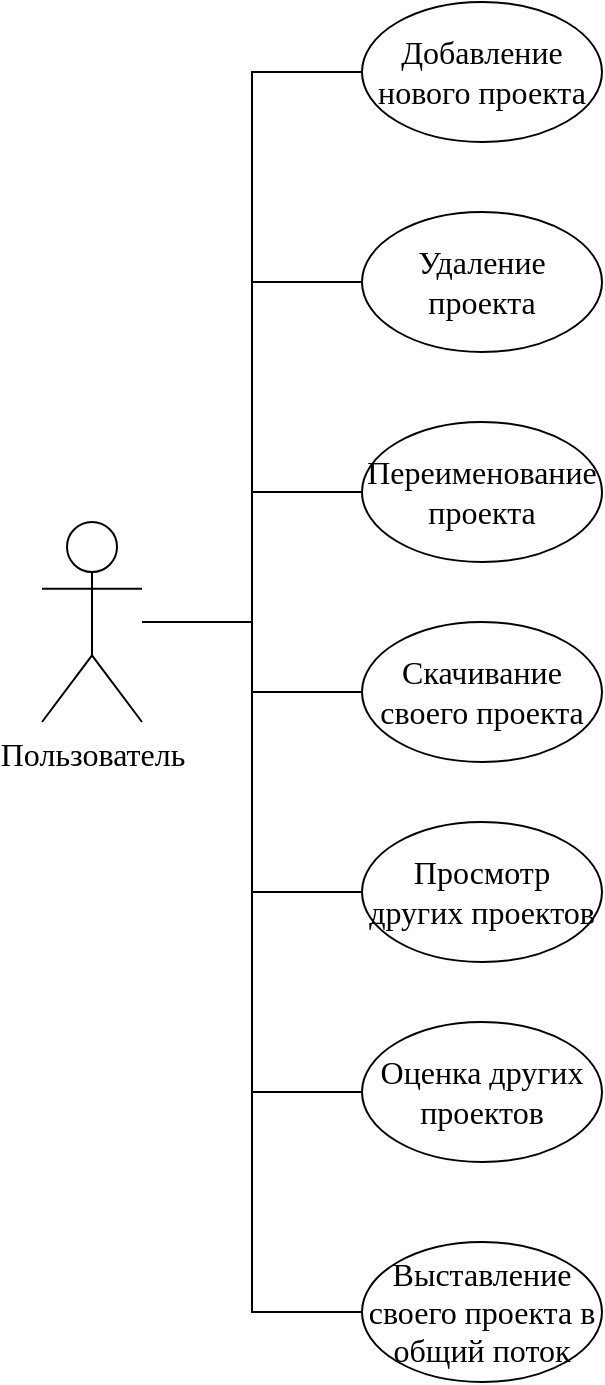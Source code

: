 <mxfile version="20.5.3" type="device" pages="2"><diagram id="QYwEcqcu5E7NnFGS_qIz" name="Page-1"><mxGraphModel dx="1000" dy="607" grid="1" gridSize="10" guides="1" tooltips="1" connect="1" arrows="1" fold="1" page="1" pageScale="1" pageWidth="827" pageHeight="1169" math="0" shadow="0"><root><mxCell id="0"/><mxCell id="1" parent="0"/><mxCell id="1nd4NqZHPtOzBqQHaCif-5" style="edgeStyle=orthogonalEdgeStyle;rounded=0;orthogonalLoop=1;jettySize=auto;html=1;entryX=0;entryY=0.5;entryDx=0;entryDy=0;fontFamily=Times New Roman;fontSize=16;endArrow=none;endFill=0;" parent="1" source="1nd4NqZHPtOzBqQHaCif-1" target="1nd4NqZHPtOzBqQHaCif-3" edge="1"><mxGeometry relative="1" as="geometry"/></mxCell><mxCell id="1nd4NqZHPtOzBqQHaCif-6" style="edgeStyle=orthogonalEdgeStyle;rounded=0;orthogonalLoop=1;jettySize=auto;html=1;entryX=0;entryY=0.5;entryDx=0;entryDy=0;fontFamily=Times New Roman;fontSize=16;endArrow=none;endFill=0;" parent="1" source="1nd4NqZHPtOzBqQHaCif-1" target="1nd4NqZHPtOzBqQHaCif-2" edge="1"><mxGeometry relative="1" as="geometry"/></mxCell><mxCell id="1nd4NqZHPtOzBqQHaCif-7" style="edgeStyle=orthogonalEdgeStyle;rounded=0;orthogonalLoop=1;jettySize=auto;html=1;entryX=0;entryY=0.5;entryDx=0;entryDy=0;fontFamily=Times New Roman;fontSize=16;endArrow=none;endFill=0;" parent="1" source="1nd4NqZHPtOzBqQHaCif-1" target="1nd4NqZHPtOzBqQHaCif-4" edge="1"><mxGeometry relative="1" as="geometry"/></mxCell><mxCell id="76LzRGsMBP692Ebbhfdj-9" style="edgeStyle=orthogonalEdgeStyle;rounded=0;orthogonalLoop=1;jettySize=auto;html=1;entryX=0;entryY=0.5;entryDx=0;entryDy=0;endArrow=none;endFill=0;" parent="1" source="1nd4NqZHPtOzBqQHaCif-1" target="76LzRGsMBP692Ebbhfdj-8" edge="1"><mxGeometry relative="1" as="geometry"/></mxCell><mxCell id="76LzRGsMBP692Ebbhfdj-11" style="edgeStyle=orthogonalEdgeStyle;rounded=0;orthogonalLoop=1;jettySize=auto;html=1;entryX=0;entryY=0.5;entryDx=0;entryDy=0;endArrow=none;endFill=0;" parent="1" source="1nd4NqZHPtOzBqQHaCif-1" target="76LzRGsMBP692Ebbhfdj-10" edge="1"><mxGeometry relative="1" as="geometry"/></mxCell><mxCell id="76LzRGsMBP692Ebbhfdj-13" style="edgeStyle=orthogonalEdgeStyle;rounded=0;orthogonalLoop=1;jettySize=auto;html=1;entryX=0;entryY=0.5;entryDx=0;entryDy=0;endArrow=none;endFill=0;" parent="1" source="1nd4NqZHPtOzBqQHaCif-1" target="76LzRGsMBP692Ebbhfdj-12" edge="1"><mxGeometry relative="1" as="geometry"/></mxCell><mxCell id="76LzRGsMBP692Ebbhfdj-15" style="edgeStyle=orthogonalEdgeStyle;rounded=0;orthogonalLoop=1;jettySize=auto;html=1;entryX=0;entryY=0.5;entryDx=0;entryDy=0;endArrow=none;endFill=0;" parent="1" source="1nd4NqZHPtOzBqQHaCif-1" target="76LzRGsMBP692Ebbhfdj-14" edge="1"><mxGeometry relative="1" as="geometry"/></mxCell><mxCell id="1nd4NqZHPtOzBqQHaCif-1" value="&lt;font style=&quot;font-size: 16px;&quot; face=&quot;Times New Roman&quot;&gt;Пользователь&lt;/font&gt;" style="shape=umlActor;verticalLabelPosition=bottom;verticalAlign=top;html=1;outlineConnect=0;" parent="1" vertex="1"><mxGeometry x="70" y="450" width="50" height="100" as="geometry"/></mxCell><mxCell id="1nd4NqZHPtOzBqQHaCif-2" value="&lt;div&gt;Добавление&lt;/div&gt;нового проекта" style="ellipse;whiteSpace=wrap;html=1;fontFamily=Times New Roman;fontSize=16;" parent="1" vertex="1"><mxGeometry x="230" y="190" width="120" height="70" as="geometry"/></mxCell><mxCell id="1nd4NqZHPtOzBqQHaCif-3" value="Удаление проекта" style="ellipse;whiteSpace=wrap;html=1;fontFamily=Times New Roman;fontSize=16;" parent="1" vertex="1"><mxGeometry x="230" y="295" width="120" height="70" as="geometry"/></mxCell><mxCell id="1nd4NqZHPtOzBqQHaCif-4" value="Переименование проекта" style="ellipse;whiteSpace=wrap;html=1;fontFamily=Times New Roman;fontSize=16;" parent="1" vertex="1"><mxGeometry x="230" y="400" width="120" height="70" as="geometry"/></mxCell><mxCell id="76LzRGsMBP692Ebbhfdj-8" value="Просмотр других проектов" style="ellipse;whiteSpace=wrap;html=1;fontFamily=Times New Roman;fontSize=16;" parent="1" vertex="1"><mxGeometry x="230" y="600" width="120" height="70" as="geometry"/></mxCell><mxCell id="76LzRGsMBP692Ebbhfdj-10" value="Оценка других проектов" style="ellipse;whiteSpace=wrap;html=1;fontFamily=Times New Roman;fontSize=16;" parent="1" vertex="1"><mxGeometry x="230" y="700" width="120" height="70" as="geometry"/></mxCell><mxCell id="76LzRGsMBP692Ebbhfdj-12" value="Выставление своего проекта в общий поток" style="ellipse;whiteSpace=wrap;html=1;fontFamily=Times New Roman;fontSize=16;" parent="1" vertex="1"><mxGeometry x="230" y="810" width="120" height="70" as="geometry"/></mxCell><mxCell id="76LzRGsMBP692Ebbhfdj-14" value="Скачивание своего проекта" style="ellipse;whiteSpace=wrap;html=1;fontFamily=Times New Roman;fontSize=16;" parent="1" vertex="1"><mxGeometry x="230" y="500" width="120" height="70" as="geometry"/></mxCell></root></mxGraphModel></diagram><diagram id="UwCQjOZKx3UFWqBebZ1v" name="ER-diagram"><mxGraphModel dx="1000" dy="607" grid="1" gridSize="10" guides="1" tooltips="1" connect="1" arrows="1" fold="1" page="1" pageScale="1" pageWidth="827" pageHeight="1169" math="0" shadow="0"><root><mxCell id="0"/><mxCell id="1" parent="0"/><mxCell id="SlbGe5tMxx3TfGRT3v1R-3" style="edgeStyle=orthogonalEdgeStyle;rounded=0;orthogonalLoop=1;jettySize=auto;html=1;exitX=0.5;exitY=1;exitDx=0;exitDy=0;entryX=0.5;entryY=0;entryDx=0;entryDy=0;fontSize=14;endArrow=none;endFill=0;" edge="1" parent="1" source="SlbGe5tMxx3TfGRT3v1R-5" target="SlbGe5tMxx3TfGRT3v1R-47"><mxGeometry relative="1" as="geometry"/></mxCell><mxCell id="SlbGe5tMxx3TfGRT3v1R-5" value="&lt;font style=&quot;font-size: 14px&quot;&gt;Ландшафт&lt;/font&gt;" style="rounded=0;whiteSpace=wrap;html=1;" vertex="1" parent="1"><mxGeometry x="150" y="330" width="100" height="40" as="geometry"/></mxCell><mxCell id="SlbGe5tMxx3TfGRT3v1R-6" style="edgeStyle=orthogonalEdgeStyle;rounded=0;orthogonalLoop=1;jettySize=auto;html=1;exitX=0;exitY=0.5;exitDx=0;exitDy=0;entryX=1;entryY=0.5;entryDx=0;entryDy=0;fontSize=14;endArrow=none;endFill=0;" edge="1" parent="1" source="SlbGe5tMxx3TfGRT3v1R-7" target="SlbGe5tMxx3TfGRT3v1R-8"><mxGeometry relative="1" as="geometry"/></mxCell><mxCell id="SlbGe5tMxx3TfGRT3v1R-7" value="&lt;font style=&quot;font-size: 14px&quot;&gt;Освещение&lt;/font&gt;" style="rounded=0;whiteSpace=wrap;html=1;" vertex="1" parent="1"><mxGeometry x="510" y="330" width="100" height="40" as="geometry"/></mxCell><mxCell id="SlbGe5tMxx3TfGRT3v1R-58" style="edgeStyle=orthogonalEdgeStyle;rounded=0;orthogonalLoop=1;jettySize=auto;html=1;exitX=0.5;exitY=1;exitDx=0;exitDy=0;entryX=0.5;entryY=0;entryDx=0;entryDy=0;endArrow=none;endFill=0;" edge="1" parent="1" source="SlbGe5tMxx3TfGRT3v1R-8" target="SlbGe5tMxx3TfGRT3v1R-43"><mxGeometry relative="1" as="geometry"/></mxCell><mxCell id="SlbGe5tMxx3TfGRT3v1R-60" style="edgeStyle=orthogonalEdgeStyle;rounded=0;orthogonalLoop=1;jettySize=auto;html=1;exitX=0;exitY=0.5;exitDx=0;exitDy=0;entryX=1;entryY=0.5;entryDx=0;entryDy=0;endArrow=none;endFill=0;" edge="1" parent="1" source="SlbGe5tMxx3TfGRT3v1R-8" target="SlbGe5tMxx3TfGRT3v1R-5"><mxGeometry relative="1" as="geometry"/></mxCell><mxCell id="SlbGe5tMxx3TfGRT3v1R-8" value="содержит" style="rhombus;whiteSpace=wrap;html=1;fontSize=14;" vertex="1" parent="1"><mxGeometry x="330" y="330" width="100" height="40" as="geometry"/></mxCell><mxCell id="SlbGe5tMxx3TfGRT3v1R-9" value="1,1" style="text;html=1;align=center;verticalAlign=middle;resizable=0;points=[];autosize=1;strokeColor=none;fillColor=none;fontSize=14;" vertex="1" parent="1"><mxGeometry x="384" y="380" width="30" height="20" as="geometry"/></mxCell><mxCell id="SlbGe5tMxx3TfGRT3v1R-28" style="edgeStyle=orthogonalEdgeStyle;rounded=0;orthogonalLoop=1;jettySize=auto;html=1;exitX=0.5;exitY=1;exitDx=0;exitDy=0;entryX=0;entryY=0.5;entryDx=0;entryDy=0;fontSize=14;endArrow=none;endFill=0;" edge="1" parent="1" source="SlbGe5tMxx3TfGRT3v1R-33" target="SlbGe5tMxx3TfGRT3v1R-37"><mxGeometry relative="1" as="geometry"/></mxCell><mxCell id="SlbGe5tMxx3TfGRT3v1R-29" style="edgeStyle=orthogonalEdgeStyle;rounded=0;orthogonalLoop=1;jettySize=auto;html=1;exitX=0.5;exitY=1;exitDx=0;exitDy=0;entryX=0;entryY=0.5;entryDx=0;entryDy=0;fontSize=14;endArrow=none;endFill=0;" edge="1" parent="1" source="SlbGe5tMxx3TfGRT3v1R-33" target="SlbGe5tMxx3TfGRT3v1R-34"><mxGeometry relative="1" as="geometry"/></mxCell><mxCell id="SlbGe5tMxx3TfGRT3v1R-30" style="edgeStyle=orthogonalEdgeStyle;rounded=0;orthogonalLoop=1;jettySize=auto;html=1;exitX=0.5;exitY=1;exitDx=0;exitDy=0;entryX=0;entryY=0.5;entryDx=0;entryDy=0;fontSize=14;endArrow=none;endFill=0;" edge="1" parent="1" source="SlbGe5tMxx3TfGRT3v1R-33" target="SlbGe5tMxx3TfGRT3v1R-35"><mxGeometry relative="1" as="geometry"/></mxCell><mxCell id="SlbGe5tMxx3TfGRT3v1R-31" style="edgeStyle=orthogonalEdgeStyle;rounded=0;orthogonalLoop=1;jettySize=auto;html=1;exitX=0.5;exitY=1;exitDx=0;exitDy=0;entryX=0;entryY=0.5;entryDx=0;entryDy=0;fontSize=14;endArrow=none;endFill=0;" edge="1" parent="1" source="SlbGe5tMxx3TfGRT3v1R-33" target="SlbGe5tMxx3TfGRT3v1R-36"><mxGeometry relative="1" as="geometry"/></mxCell><mxCell id="SlbGe5tMxx3TfGRT3v1R-32" style="edgeStyle=orthogonalEdgeStyle;rounded=0;orthogonalLoop=1;jettySize=auto;html=1;exitX=0.5;exitY=1;exitDx=0;exitDy=0;entryX=0;entryY=0.5;entryDx=0;entryDy=0;fontSize=14;endArrow=none;endFill=0;" edge="1" parent="1" source="SlbGe5tMxx3TfGRT3v1R-33" target="SlbGe5tMxx3TfGRT3v1R-38"><mxGeometry relative="1" as="geometry"/></mxCell><mxCell id="SlbGe5tMxx3TfGRT3v1R-56" style="edgeStyle=orthogonalEdgeStyle;rounded=0;orthogonalLoop=1;jettySize=auto;html=1;exitX=1;exitY=0.5;exitDx=0;exitDy=0;entryX=0;entryY=0.5;entryDx=0;entryDy=0;endArrow=none;endFill=0;" edge="1" parent="1" source="SlbGe5tMxx3TfGRT3v1R-33" target="SlbGe5tMxx3TfGRT3v1R-55"><mxGeometry relative="1" as="geometry"/></mxCell><mxCell id="SlbGe5tMxx3TfGRT3v1R-33" value="&lt;font style=&quot;font-size: 14px&quot;&gt;Пользователь&lt;/font&gt;" style="rounded=0;whiteSpace=wrap;html=1;" vertex="1" parent="1"><mxGeometry x="330" y="550" width="100" height="40" as="geometry"/></mxCell><mxCell id="SlbGe5tMxx3TfGRT3v1R-34" value="Имя" style="ellipse;whiteSpace=wrap;html=1;fontSize=14;" vertex="1" parent="1"><mxGeometry x="410" y="670" width="100" height="40" as="geometry"/></mxCell><mxCell id="SlbGe5tMxx3TfGRT3v1R-35" value="Фамилия" style="ellipse;whiteSpace=wrap;html=1;fontSize=14;" vertex="1" parent="1"><mxGeometry x="410" y="720" width="100" height="40" as="geometry"/></mxCell><mxCell id="SlbGe5tMxx3TfGRT3v1R-36" value="e-mail" style="ellipse;whiteSpace=wrap;html=1;fontSize=14;" vertex="1" parent="1"><mxGeometry x="410" y="770" width="100" height="40" as="geometry"/></mxCell><mxCell id="SlbGe5tMxx3TfGRT3v1R-37" value="ID" style="ellipse;whiteSpace=wrap;html=1;fontSize=14;" vertex="1" parent="1"><mxGeometry x="410" y="620" width="100" height="40" as="geometry"/></mxCell><mxCell id="SlbGe5tMxx3TfGRT3v1R-38" value="user_name" style="ellipse;whiteSpace=wrap;html=1;fontSize=14;" vertex="1" parent="1"><mxGeometry x="410" y="820" width="100" height="40" as="geometry"/></mxCell><mxCell id="SlbGe5tMxx3TfGRT3v1R-39" style="edgeStyle=orthogonalEdgeStyle;rounded=0;orthogonalLoop=1;jettySize=auto;html=1;exitX=0.5;exitY=0;exitDx=0;exitDy=0;entryX=0.5;entryY=1;entryDx=0;entryDy=0;fontSize=14;endArrow=none;endFill=0;" edge="1" parent="1" source="SlbGe5tMxx3TfGRT3v1R-41" target="SlbGe5tMxx3TfGRT3v1R-43"><mxGeometry relative="1" as="geometry"/></mxCell><mxCell id="SlbGe5tMxx3TfGRT3v1R-40" style="edgeStyle=orthogonalEdgeStyle;rounded=0;orthogonalLoop=1;jettySize=auto;html=1;exitX=0.5;exitY=1;exitDx=0;exitDy=0;entryX=0.5;entryY=0;entryDx=0;entryDy=0;fontSize=14;endArrow=none;endFill=0;" edge="1" parent="1" source="SlbGe5tMxx3TfGRT3v1R-41" target="SlbGe5tMxx3TfGRT3v1R-33"><mxGeometry relative="1" as="geometry"/></mxCell><mxCell id="SlbGe5tMxx3TfGRT3v1R-41" value="владеет" style="rhombus;whiteSpace=wrap;html=1;fontSize=14;" vertex="1" parent="1"><mxGeometry x="330" y="470" width="100" height="40" as="geometry"/></mxCell><mxCell id="SlbGe5tMxx3TfGRT3v1R-63" style="edgeStyle=orthogonalEdgeStyle;rounded=0;orthogonalLoop=1;jettySize=auto;html=1;exitX=1;exitY=0.5;exitDx=0;exitDy=0;entryX=0;entryY=0.5;entryDx=0;entryDy=0;endArrow=none;endFill=0;" edge="1" parent="1" source="SlbGe5tMxx3TfGRT3v1R-43" target="SlbGe5tMxx3TfGRT3v1R-62"><mxGeometry relative="1" as="geometry"/></mxCell><mxCell id="SlbGe5tMxx3TfGRT3v1R-43" value="&lt;font style=&quot;font-size: 14px&quot;&gt;Сцена&lt;/font&gt;" style="rounded=0;whiteSpace=wrap;html=1;" vertex="1" parent="1"><mxGeometry x="330" y="400" width="100" height="40" as="geometry"/></mxCell><mxCell id="SlbGe5tMxx3TfGRT3v1R-44" value="1,1" style="text;html=1;align=center;verticalAlign=middle;resizable=0;points=[];autosize=1;strokeColor=none;fillColor=none;fontSize=14;" vertex="1" parent="1"><mxGeometry x="470" y="330" width="30" height="20" as="geometry"/></mxCell><mxCell id="SlbGe5tMxx3TfGRT3v1R-45" value="1,1" style="text;html=1;align=center;verticalAlign=middle;resizable=0;points=[];autosize=1;strokeColor=none;fillColor=none;fontSize=14;" vertex="1" parent="1"><mxGeometry x="384" y="450" width="30" height="20" as="geometry"/></mxCell><mxCell id="SlbGe5tMxx3TfGRT3v1R-46" style="edgeStyle=orthogonalEdgeStyle;rounded=0;orthogonalLoop=1;jettySize=auto;html=1;exitX=1;exitY=0.5;exitDx=0;exitDy=0;entryX=0;entryY=0.5;entryDx=0;entryDy=0;fontSize=14;endArrow=none;endFill=0;" edge="1" parent="1" source="SlbGe5tMxx3TfGRT3v1R-47" target="SlbGe5tMxx3TfGRT3v1R-43"><mxGeometry relative="1" as="geometry"/></mxCell><mxCell id="SlbGe5tMxx3TfGRT3v1R-47" value="содержит" style="rhombus;whiteSpace=wrap;html=1;fontSize=14;" vertex="1" parent="1"><mxGeometry x="150" y="400" width="100" height="40" as="geometry"/></mxCell><mxCell id="SlbGe5tMxx3TfGRT3v1R-48" value="1,1" style="text;html=1;align=center;verticalAlign=middle;resizable=0;points=[];autosize=1;strokeColor=none;fillColor=none;fontSize=14;" vertex="1" parent="1"><mxGeometry x="270" y="400" width="30" height="20" as="geometry"/></mxCell><mxCell id="SlbGe5tMxx3TfGRT3v1R-49" value="1,1" style="text;html=1;align=center;verticalAlign=middle;resizable=0;points=[];autosize=1;strokeColor=none;fillColor=none;fontSize=14;" vertex="1" parent="1"><mxGeometry x="210" y="380" width="30" height="20" as="geometry"/></mxCell><mxCell id="SlbGe5tMxx3TfGRT3v1R-50" value="1,1" style="text;html=1;align=center;verticalAlign=middle;resizable=0;points=[];autosize=1;strokeColor=none;fillColor=none;fontSize=14;" vertex="1" parent="1"><mxGeometry x="390" y="520" width="30" height="20" as="geometry"/></mxCell><mxCell id="SlbGe5tMxx3TfGRT3v1R-52" value="1,1" style="text;html=1;align=center;verticalAlign=middle;resizable=0;points=[];autosize=1;strokeColor=none;fillColor=none;fontSize=14;" vertex="1" parent="1"><mxGeometry x="260" y="330" width="30" height="20" as="geometry"/></mxCell><mxCell id="SlbGe5tMxx3TfGRT3v1R-54" value="&lt;font style=&quot;font-size: 14px&quot;&gt;Рейтинг&lt;/font&gt;" style="rounded=0;whiteSpace=wrap;html=1;" vertex="1" parent="1"><mxGeometry x="520" y="470" width="100" height="40" as="geometry"/></mxCell><mxCell id="SlbGe5tMxx3TfGRT3v1R-57" style="edgeStyle=orthogonalEdgeStyle;rounded=0;orthogonalLoop=1;jettySize=auto;html=1;exitX=0.5;exitY=0;exitDx=0;exitDy=0;entryX=0.5;entryY=1;entryDx=0;entryDy=0;endArrow=none;endFill=0;" edge="1" parent="1" source="SlbGe5tMxx3TfGRT3v1R-55" target="SlbGe5tMxx3TfGRT3v1R-54"><mxGeometry relative="1" as="geometry"/></mxCell><mxCell id="SlbGe5tMxx3TfGRT3v1R-55" value="выставляет" style="rhombus;whiteSpace=wrap;html=1;fontSize=14;" vertex="1" parent="1"><mxGeometry x="520" y="550" width="100" height="40" as="geometry"/></mxCell><mxCell id="SlbGe5tMxx3TfGRT3v1R-64" style="edgeStyle=orthogonalEdgeStyle;rounded=0;orthogonalLoop=1;jettySize=auto;html=1;exitX=0.5;exitY=1;exitDx=0;exitDy=0;entryX=0.5;entryY=0;entryDx=0;entryDy=0;endArrow=none;endFill=0;" edge="1" parent="1" source="SlbGe5tMxx3TfGRT3v1R-62" target="SlbGe5tMxx3TfGRT3v1R-54"><mxGeometry relative="1" as="geometry"/></mxCell><mxCell id="SlbGe5tMxx3TfGRT3v1R-62" value="имеет" style="rhombus;whiteSpace=wrap;html=1;fontSize=14;" vertex="1" parent="1"><mxGeometry x="520" y="400" width="100" height="40" as="geometry"/></mxCell><mxCell id="SlbGe5tMxx3TfGRT3v1R-65" value="1,1" style="text;html=1;align=center;verticalAlign=middle;resizable=0;points=[];autosize=1;strokeColor=none;fillColor=none;fontSize=14;" vertex="1" parent="1"><mxGeometry x="445" y="400" width="30" height="20" as="geometry"/></mxCell><mxCell id="SlbGe5tMxx3TfGRT3v1R-66" value="1,1" style="text;html=1;align=center;verticalAlign=middle;resizable=0;points=[];autosize=1;strokeColor=none;fillColor=none;fontSize=14;" vertex="1" parent="1"><mxGeometry x="570" y="450" width="30" height="20" as="geometry"/></mxCell><mxCell id="SlbGe5tMxx3TfGRT3v1R-67" value="1,1" style="text;html=1;align=center;verticalAlign=middle;resizable=0;points=[];autosize=1;strokeColor=none;fillColor=none;fontSize=14;" vertex="1" parent="1"><mxGeometry x="440" y="550" width="30" height="20" as="geometry"/></mxCell><mxCell id="SlbGe5tMxx3TfGRT3v1R-68" value="1,N" style="text;html=1;align=center;verticalAlign=middle;resizable=0;points=[];autosize=1;strokeColor=none;fillColor=none;fontSize=14;" vertex="1" parent="1"><mxGeometry x="560" y="505" width="50" height="30" as="geometry"/></mxCell></root></mxGraphModel></diagram></mxfile>